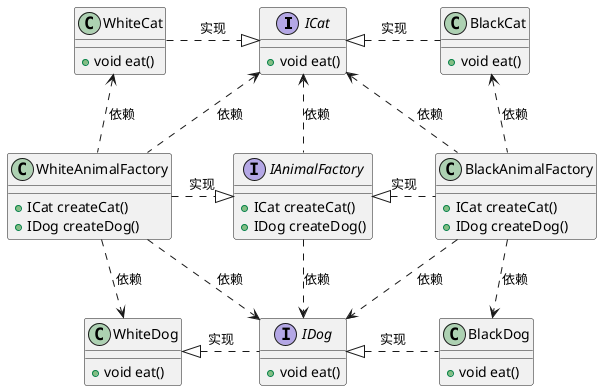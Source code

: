 @startuml
'https://plantuml.com/sequence-diagram

interface ICat{
    + void eat()
}

interface IDog{
     + void eat()
}

interface IAnimalFactory{
    + ICat createCat()
    + IDog createDog()
}

class BlackAnimalFactory{
    + ICat createCat()
    + IDog createDog()
}

class WhiteAnimalFactory{
    + ICat createCat()
    + IDog createDog()
}

class BlackCat{
    + void eat()
}

class BlackDog{
    + void eat()
}

class WhiteCat{
    + void eat()
}

class WhiteDog{
    + void eat()
}

IAnimalFactory <|.  BlackAnimalFactory : 实现
WhiteAnimalFactory .|> IAnimalFactory : 实现

ICat <|. BlackCat : 实现
WhiteCat .|> ICat : 实现

IDog <|. BlackDog : 实现
WhiteDog <|. IDog : 实现

ICat <.. IAnimalFactory : 依赖
ICat <.. WhiteAnimalFactory : 依赖
WhiteCat <.. WhiteAnimalFactory : 依赖
ICat <.. BlackAnimalFactory : 依赖
BlackCat <.. BlackAnimalFactory : 依赖

IAnimalFactory ..> IDog : 依赖
WhiteAnimalFactory ..> WhiteDog : 依赖
WhiteAnimalFactory ..> IDog : 依赖
BlackAnimalFactory ..> IDog : 依赖
BlackAnimalFactory ..> BlackDog : 依赖

@enduml